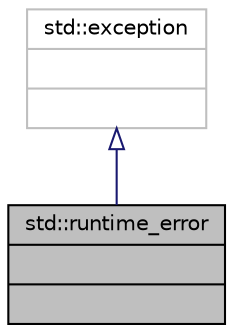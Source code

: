 digraph "std::runtime_error"
{
  edge [fontname="Helvetica",fontsize="10",labelfontname="Helvetica",labelfontsize="10"];
  node [fontname="Helvetica",fontsize="10",shape=record];
  Node808 [label="{std::runtime_error\n||}",height=0.2,width=0.4,color="black", fillcolor="grey75", style="filled", fontcolor="black"];
  Node809 -> Node808 [dir="back",color="midnightblue",fontsize="10",style="solid",arrowtail="onormal",fontname="Helvetica"];
  Node809 [label="{std::exception\n||}",height=0.2,width=0.4,color="grey75", fillcolor="white", style="filled",tooltip="STL class "];
}
